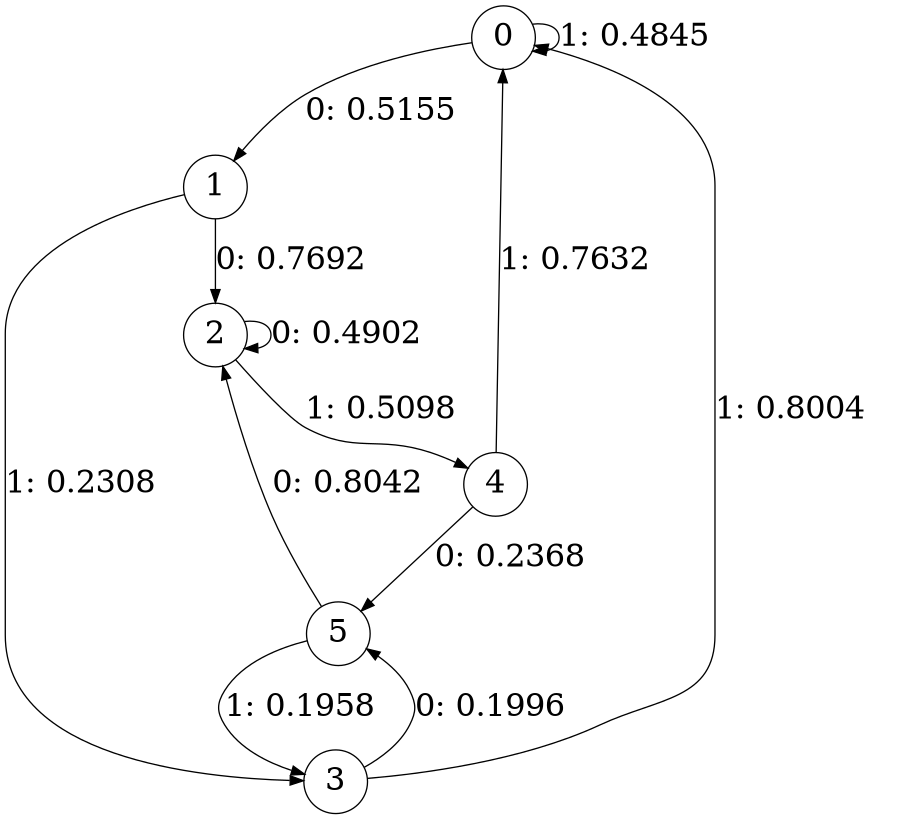 digraph "ch8randomL3" {
size = "6,8.5";
ratio = "fill";
node [shape = circle];
node [fontsize = 24];
edge [fontsize = 24];
0 -> 1 [label = "0: 0.5155   "];
0 -> 0 [label = "1: 0.4845   "];
1 -> 2 [label = "0: 0.7692   "];
1 -> 3 [label = "1: 0.2308   "];
2 -> 2 [label = "0: 0.4902   "];
2 -> 4 [label = "1: 0.5098   "];
3 -> 5 [label = "0: 0.1996   "];
3 -> 0 [label = "1: 0.8004   "];
4 -> 5 [label = "0: 0.2368   "];
4 -> 0 [label = "1: 0.7632   "];
5 -> 2 [label = "0: 0.8042   "];
5 -> 3 [label = "1: 0.1958   "];
}